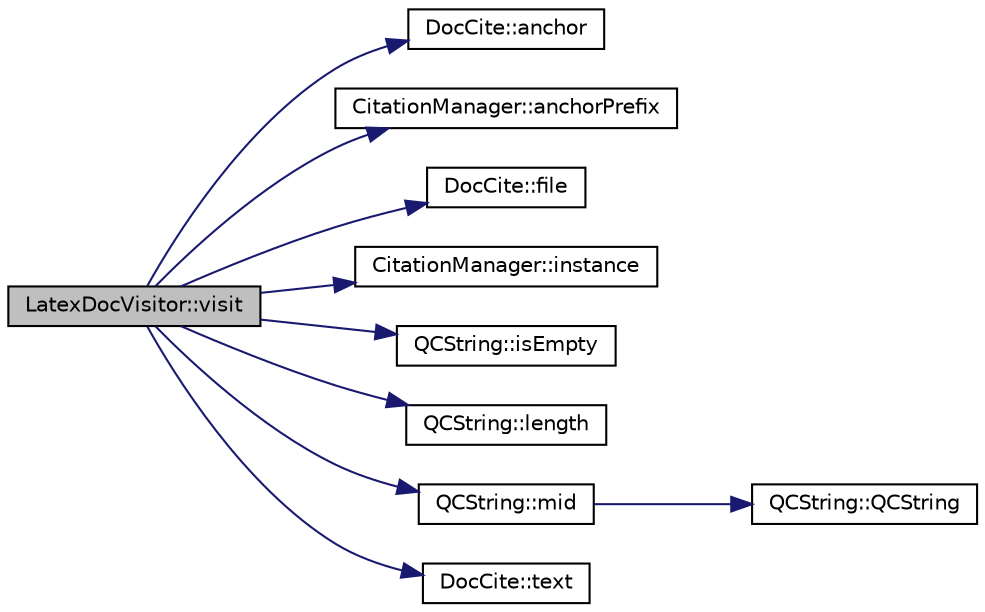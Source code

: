 digraph "LatexDocVisitor::visit"
{
 // LATEX_PDF_SIZE
  edge [fontname="Helvetica",fontsize="10",labelfontname="Helvetica",labelfontsize="10"];
  node [fontname="Helvetica",fontsize="10",shape=record];
  rankdir="LR";
  Node1 [label="LatexDocVisitor::visit",height=0.2,width=0.4,color="black", fillcolor="grey75", style="filled", fontcolor="black",tooltip=" "];
  Node1 -> Node2 [color="midnightblue",fontsize="10",style="solid",fontname="Helvetica"];
  Node2 [label="DocCite::anchor",height=0.2,width=0.4,color="black", fillcolor="white", style="filled",URL="$classDocCite.html#acb79082b3765794abb193fcef75b1b2e",tooltip=" "];
  Node1 -> Node3 [color="midnightblue",fontsize="10",style="solid",fontname="Helvetica"];
  Node3 [label="CitationManager::anchorPrefix",height=0.2,width=0.4,color="black", fillcolor="white", style="filled",URL="$classCitationManager.html#a10ba17e783f502c2998a7432c84fd462",tooltip=" "];
  Node1 -> Node4 [color="midnightblue",fontsize="10",style="solid",fontname="Helvetica"];
  Node4 [label="DocCite::file",height=0.2,width=0.4,color="black", fillcolor="white", style="filled",URL="$classDocCite.html#ae842d125098f64d7ee7bb1b955f2f6ba",tooltip=" "];
  Node1 -> Node5 [color="midnightblue",fontsize="10",style="solid",fontname="Helvetica"];
  Node5 [label="CitationManager::instance",height=0.2,width=0.4,color="black", fillcolor="white", style="filled",URL="$classCitationManager.html#a4934f7fbd6a387b7cc2ea0a12a2e04b5",tooltip=" "];
  Node1 -> Node6 [color="midnightblue",fontsize="10",style="solid",fontname="Helvetica"];
  Node6 [label="QCString::isEmpty",height=0.2,width=0.4,color="black", fillcolor="white", style="filled",URL="$classQCString.html#a621c4090d69ad7d05ef8e5234376c3d8",tooltip=" "];
  Node1 -> Node7 [color="midnightblue",fontsize="10",style="solid",fontname="Helvetica"];
  Node7 [label="QCString::length",height=0.2,width=0.4,color="black", fillcolor="white", style="filled",URL="$classQCString.html#ac52596733e9110b778019946d73fb268",tooltip=" "];
  Node1 -> Node8 [color="midnightblue",fontsize="10",style="solid",fontname="Helvetica"];
  Node8 [label="QCString::mid",height=0.2,width=0.4,color="black", fillcolor="white", style="filled",URL="$classQCString.html#a27136caf9c0bc4daca574cda6f113551",tooltip=" "];
  Node8 -> Node9 [color="midnightblue",fontsize="10",style="solid",fontname="Helvetica"];
  Node9 [label="QCString::QCString",height=0.2,width=0.4,color="black", fillcolor="white", style="filled",URL="$classQCString.html#ad691e1087cc03e14e00d1147ae0ecab7",tooltip=" "];
  Node1 -> Node10 [color="midnightblue",fontsize="10",style="solid",fontname="Helvetica"];
  Node10 [label="DocCite::text",height=0.2,width=0.4,color="black", fillcolor="white", style="filled",URL="$classDocCite.html#a5be8286837be9a125d7de5769aea0142",tooltip=" "];
}
